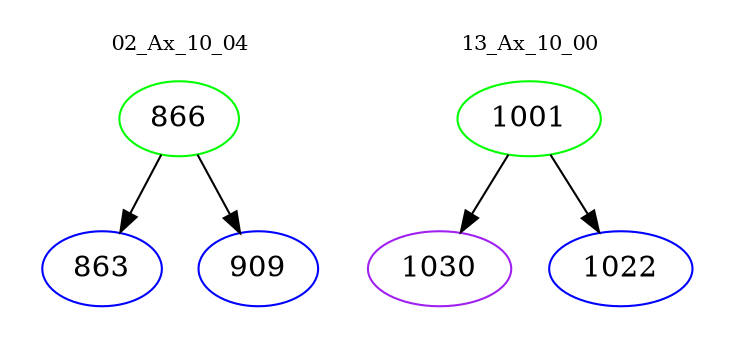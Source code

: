 digraph{
subgraph cluster_0 {
color = white
label = "02_Ax_10_04";
fontsize=10;
T0_866 [label="866", color="green"]
T0_866 -> T0_863 [color="black"]
T0_863 [label="863", color="blue"]
T0_866 -> T0_909 [color="black"]
T0_909 [label="909", color="blue"]
}
subgraph cluster_1 {
color = white
label = "13_Ax_10_00";
fontsize=10;
T1_1001 [label="1001", color="green"]
T1_1001 -> T1_1030 [color="black"]
T1_1030 [label="1030", color="purple"]
T1_1001 -> T1_1022 [color="black"]
T1_1022 [label="1022", color="blue"]
}
}

